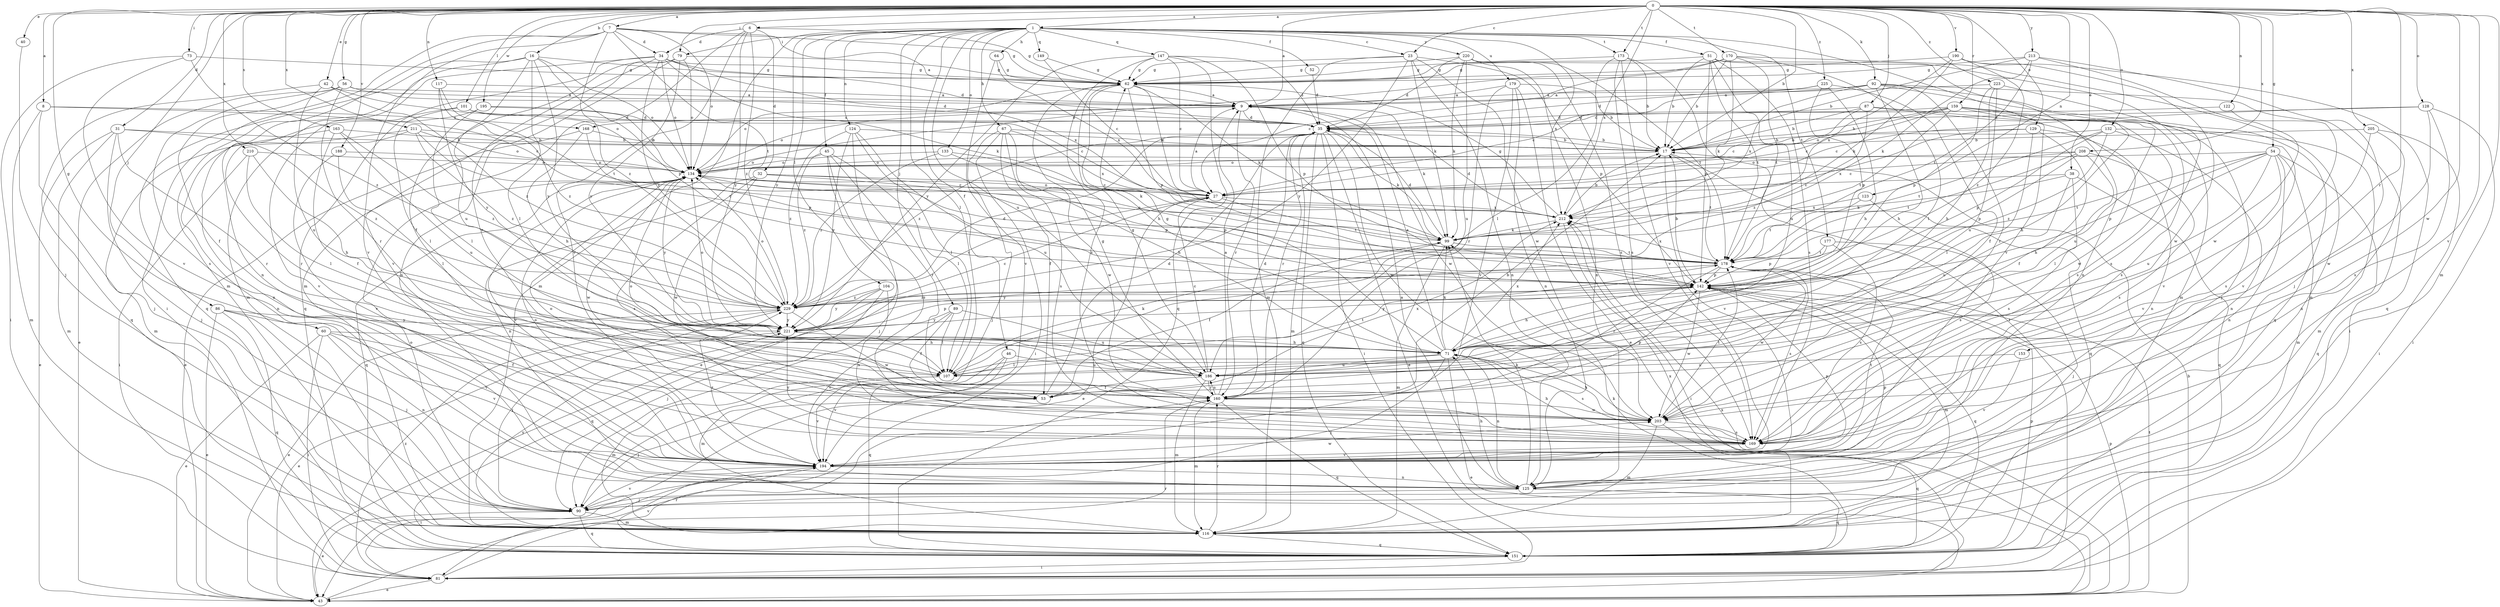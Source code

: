 strict digraph  {
0;
1;
6;
7;
8;
9;
16;
17;
23;
27;
31;
32;
34;
35;
38;
40;
42;
43;
45;
46;
51;
52;
53;
54;
56;
60;
62;
64;
67;
71;
73;
79;
81;
86;
87;
89;
90;
92;
99;
101;
104;
107;
116;
117;
122;
123;
124;
125;
128;
129;
132;
133;
134;
142;
147;
149;
151;
153;
159;
160;
163;
168;
169;
170;
173;
177;
178;
179;
186;
188;
190;
194;
195;
203;
205;
208;
210;
211;
212;
213;
220;
221;
223;
225;
229;
0 -> 1  [label=a];
0 -> 6  [label=a];
0 -> 7  [label=a];
0 -> 8  [label=a];
0 -> 9  [label=a];
0 -> 16  [label=b];
0 -> 17  [label=b];
0 -> 23  [label=c];
0 -> 31  [label=d];
0 -> 38  [label=e];
0 -> 40  [label=e];
0 -> 42  [label=e];
0 -> 54  [label=g];
0 -> 56  [label=g];
0 -> 60  [label=g];
0 -> 73  [label=i];
0 -> 79  [label=i];
0 -> 86  [label=j];
0 -> 87  [label=j];
0 -> 92  [label=k];
0 -> 101  [label=l];
0 -> 116  [label=m];
0 -> 117  [label=n];
0 -> 122  [label=n];
0 -> 123  [label=n];
0 -> 128  [label=o];
0 -> 129  [label=o];
0 -> 132  [label=o];
0 -> 153  [label=r];
0 -> 159  [label=r];
0 -> 163  [label=s];
0 -> 170  [label=t];
0 -> 173  [label=t];
0 -> 188  [label=v];
0 -> 190  [label=v];
0 -> 194  [label=v];
0 -> 195  [label=w];
0 -> 203  [label=w];
0 -> 205  [label=x];
0 -> 208  [label=x];
0 -> 210  [label=x];
0 -> 211  [label=x];
0 -> 212  [label=x];
0 -> 213  [label=y];
0 -> 223  [label=z];
0 -> 225  [label=z];
1 -> 23  [label=c];
1 -> 45  [label=f];
1 -> 46  [label=f];
1 -> 51  [label=f];
1 -> 52  [label=f];
1 -> 64  [label=h];
1 -> 67  [label=h];
1 -> 79  [label=i];
1 -> 89  [label=j];
1 -> 104  [label=l];
1 -> 107  [label=l];
1 -> 116  [label=m];
1 -> 124  [label=n];
1 -> 133  [label=o];
1 -> 147  [label=q];
1 -> 149  [label=q];
1 -> 173  [label=t];
1 -> 177  [label=t];
1 -> 179  [label=u];
1 -> 186  [label=u];
1 -> 194  [label=v];
1 -> 212  [label=x];
1 -> 220  [label=y];
1 -> 221  [label=y];
6 -> 32  [label=d];
6 -> 34  [label=d];
6 -> 62  [label=g];
6 -> 116  [label=m];
6 -> 194  [label=v];
6 -> 221  [label=y];
6 -> 229  [label=z];
7 -> 9  [label=a];
7 -> 34  [label=d];
7 -> 62  [label=g];
7 -> 81  [label=i];
7 -> 116  [label=m];
7 -> 134  [label=o];
7 -> 178  [label=t];
7 -> 194  [label=v];
7 -> 229  [label=z];
8 -> 27  [label=c];
8 -> 90  [label=j];
8 -> 116  [label=m];
8 -> 168  [label=s];
9 -> 35  [label=d];
9 -> 99  [label=k];
9 -> 134  [label=o];
9 -> 160  [label=r];
9 -> 168  [label=s];
9 -> 203  [label=w];
16 -> 62  [label=g];
16 -> 107  [label=l];
16 -> 125  [label=n];
16 -> 134  [label=o];
16 -> 142  [label=p];
16 -> 151  [label=q];
16 -> 186  [label=u];
16 -> 221  [label=y];
17 -> 134  [label=o];
17 -> 151  [label=q];
17 -> 178  [label=t];
17 -> 194  [label=v];
23 -> 62  [label=g];
23 -> 99  [label=k];
23 -> 116  [label=m];
23 -> 125  [label=n];
23 -> 142  [label=p];
23 -> 203  [label=w];
23 -> 221  [label=y];
27 -> 9  [label=a];
27 -> 43  [label=e];
27 -> 134  [label=o];
27 -> 178  [label=t];
27 -> 212  [label=x];
31 -> 17  [label=b];
31 -> 43  [label=e];
31 -> 90  [label=j];
31 -> 116  [label=m];
31 -> 160  [label=r];
31 -> 229  [label=z];
32 -> 27  [label=c];
32 -> 125  [label=n];
32 -> 142  [label=p];
32 -> 169  [label=s];
32 -> 178  [label=t];
32 -> 203  [label=w];
34 -> 35  [label=d];
34 -> 62  [label=g];
34 -> 99  [label=k];
34 -> 116  [label=m];
34 -> 134  [label=o];
34 -> 151  [label=q];
34 -> 160  [label=r];
34 -> 212  [label=x];
34 -> 229  [label=z];
35 -> 17  [label=b];
35 -> 43  [label=e];
35 -> 81  [label=i];
35 -> 99  [label=k];
35 -> 116  [label=m];
35 -> 151  [label=q];
35 -> 160  [label=r];
35 -> 203  [label=w];
35 -> 229  [label=z];
38 -> 27  [label=c];
38 -> 99  [label=k];
38 -> 151  [label=q];
38 -> 169  [label=s];
38 -> 186  [label=u];
40 -> 90  [label=j];
42 -> 9  [label=a];
42 -> 134  [label=o];
42 -> 151  [label=q];
42 -> 186  [label=u];
42 -> 229  [label=z];
43 -> 17  [label=b];
43 -> 142  [label=p];
43 -> 160  [label=r];
43 -> 178  [label=t];
43 -> 212  [label=x];
45 -> 90  [label=j];
45 -> 107  [label=l];
45 -> 134  [label=o];
45 -> 160  [label=r];
45 -> 169  [label=s];
45 -> 229  [label=z];
46 -> 116  [label=m];
46 -> 151  [label=q];
46 -> 186  [label=u];
46 -> 194  [label=v];
51 -> 17  [label=b];
51 -> 62  [label=g];
51 -> 116  [label=m];
51 -> 125  [label=n];
51 -> 142  [label=p];
51 -> 169  [label=s];
51 -> 178  [label=t];
51 -> 186  [label=u];
52 -> 35  [label=d];
53 -> 35  [label=d];
53 -> 90  [label=j];
53 -> 212  [label=x];
54 -> 107  [label=l];
54 -> 116  [label=m];
54 -> 125  [label=n];
54 -> 134  [label=o];
54 -> 142  [label=p];
54 -> 151  [label=q];
54 -> 178  [label=t];
54 -> 186  [label=u];
54 -> 194  [label=v];
56 -> 9  [label=a];
56 -> 35  [label=d];
56 -> 43  [label=e];
56 -> 53  [label=f];
56 -> 160  [label=r];
56 -> 169  [label=s];
60 -> 43  [label=e];
60 -> 53  [label=f];
60 -> 71  [label=h];
60 -> 81  [label=i];
60 -> 125  [label=n];
60 -> 194  [label=v];
62 -> 9  [label=a];
62 -> 27  [label=c];
62 -> 71  [label=h];
62 -> 99  [label=k];
62 -> 134  [label=o];
62 -> 142  [label=p];
64 -> 62  [label=g];
64 -> 194  [label=v];
64 -> 212  [label=x];
67 -> 17  [label=b];
67 -> 53  [label=f];
67 -> 81  [label=i];
67 -> 90  [label=j];
67 -> 169  [label=s];
67 -> 203  [label=w];
67 -> 212  [label=x];
71 -> 9  [label=a];
71 -> 43  [label=e];
71 -> 62  [label=g];
71 -> 90  [label=j];
71 -> 99  [label=k];
71 -> 107  [label=l];
71 -> 125  [label=n];
71 -> 169  [label=s];
71 -> 186  [label=u];
71 -> 212  [label=x];
73 -> 62  [label=g];
73 -> 81  [label=i];
73 -> 194  [label=v];
73 -> 229  [label=z];
79 -> 53  [label=f];
79 -> 62  [label=g];
79 -> 125  [label=n];
79 -> 134  [label=o];
79 -> 194  [label=v];
79 -> 221  [label=y];
81 -> 43  [label=e];
81 -> 160  [label=r];
81 -> 229  [label=z];
86 -> 43  [label=e];
86 -> 90  [label=j];
86 -> 151  [label=q];
86 -> 194  [label=v];
86 -> 221  [label=y];
87 -> 17  [label=b];
87 -> 27  [label=c];
87 -> 35  [label=d];
87 -> 169  [label=s];
87 -> 203  [label=w];
87 -> 229  [label=z];
89 -> 53  [label=f];
89 -> 107  [label=l];
89 -> 186  [label=u];
89 -> 194  [label=v];
89 -> 221  [label=y];
90 -> 43  [label=e];
90 -> 116  [label=m];
90 -> 134  [label=o];
90 -> 151  [label=q];
90 -> 194  [label=v];
92 -> 9  [label=a];
92 -> 27  [label=c];
92 -> 71  [label=h];
92 -> 81  [label=i];
92 -> 90  [label=j];
92 -> 151  [label=q];
92 -> 160  [label=r];
92 -> 212  [label=x];
99 -> 35  [label=d];
99 -> 53  [label=f];
99 -> 116  [label=m];
99 -> 134  [label=o];
99 -> 178  [label=t];
101 -> 27  [label=c];
101 -> 35  [label=d];
101 -> 107  [label=l];
101 -> 194  [label=v];
104 -> 90  [label=j];
104 -> 151  [label=q];
104 -> 169  [label=s];
104 -> 221  [label=y];
104 -> 229  [label=z];
107 -> 99  [label=k];
107 -> 116  [label=m];
107 -> 178  [label=t];
107 -> 194  [label=v];
116 -> 151  [label=q];
116 -> 160  [label=r];
116 -> 212  [label=x];
116 -> 221  [label=y];
117 -> 9  [label=a];
117 -> 178  [label=t];
117 -> 221  [label=y];
117 -> 229  [label=z];
122 -> 35  [label=d];
122 -> 194  [label=v];
123 -> 169  [label=s];
123 -> 178  [label=t];
123 -> 212  [label=x];
124 -> 17  [label=b];
124 -> 43  [label=e];
124 -> 107  [label=l];
124 -> 186  [label=u];
124 -> 221  [label=y];
124 -> 229  [label=z];
125 -> 9  [label=a];
125 -> 71  [label=h];
125 -> 90  [label=j];
125 -> 99  [label=k];
125 -> 142  [label=p];
125 -> 151  [label=q];
128 -> 27  [label=c];
128 -> 35  [label=d];
128 -> 81  [label=i];
128 -> 169  [label=s];
128 -> 203  [label=w];
129 -> 17  [label=b];
129 -> 53  [label=f];
129 -> 107  [label=l];
129 -> 125  [label=n];
129 -> 212  [label=x];
132 -> 17  [label=b];
132 -> 116  [label=m];
132 -> 125  [label=n];
132 -> 142  [label=p];
132 -> 178  [label=t];
132 -> 229  [label=z];
133 -> 71  [label=h];
133 -> 99  [label=k];
133 -> 134  [label=o];
133 -> 229  [label=z];
134 -> 27  [label=c];
134 -> 142  [label=p];
134 -> 151  [label=q];
134 -> 194  [label=v];
134 -> 203  [label=w];
134 -> 221  [label=y];
142 -> 17  [label=b];
142 -> 71  [label=h];
142 -> 116  [label=m];
142 -> 151  [label=q];
142 -> 203  [label=w];
142 -> 221  [label=y];
142 -> 229  [label=z];
147 -> 27  [label=c];
147 -> 35  [label=d];
147 -> 62  [label=g];
147 -> 142  [label=p];
147 -> 151  [label=q];
147 -> 169  [label=s];
147 -> 221  [label=y];
149 -> 27  [label=c];
149 -> 62  [label=g];
151 -> 81  [label=i];
151 -> 99  [label=k];
151 -> 142  [label=p];
151 -> 194  [label=v];
153 -> 186  [label=u];
153 -> 194  [label=v];
159 -> 17  [label=b];
159 -> 27  [label=c];
159 -> 35  [label=d];
159 -> 71  [label=h];
159 -> 134  [label=o];
159 -> 169  [label=s];
159 -> 178  [label=t];
159 -> 186  [label=u];
159 -> 194  [label=v];
160 -> 9  [label=a];
160 -> 17  [label=b];
160 -> 35  [label=d];
160 -> 62  [label=g];
160 -> 116  [label=m];
160 -> 134  [label=o];
160 -> 142  [label=p];
160 -> 151  [label=q];
160 -> 186  [label=u];
160 -> 203  [label=w];
163 -> 17  [label=b];
163 -> 53  [label=f];
163 -> 125  [label=n];
163 -> 186  [label=u];
163 -> 229  [label=z];
168 -> 17  [label=b];
168 -> 43  [label=e];
168 -> 71  [label=h];
168 -> 142  [label=p];
169 -> 71  [label=h];
169 -> 134  [label=o];
169 -> 194  [label=v];
169 -> 221  [label=y];
170 -> 17  [label=b];
170 -> 27  [label=c];
170 -> 62  [label=g];
170 -> 99  [label=k];
170 -> 107  [label=l];
170 -> 116  [label=m];
170 -> 134  [label=o];
170 -> 178  [label=t];
173 -> 17  [label=b];
173 -> 62  [label=g];
173 -> 81  [label=i];
173 -> 107  [label=l];
173 -> 169  [label=s];
173 -> 194  [label=v];
177 -> 90  [label=j];
177 -> 142  [label=p];
177 -> 169  [label=s];
177 -> 178  [label=t];
178 -> 142  [label=p];
178 -> 160  [label=r];
178 -> 169  [label=s];
178 -> 203  [label=w];
178 -> 212  [label=x];
178 -> 221  [label=y];
179 -> 9  [label=a];
179 -> 17  [label=b];
179 -> 43  [label=e];
179 -> 125  [label=n];
179 -> 160  [label=r];
179 -> 194  [label=v];
186 -> 27  [label=c];
186 -> 53  [label=f];
186 -> 62  [label=g];
186 -> 116  [label=m];
186 -> 160  [label=r];
188 -> 107  [label=l];
188 -> 134  [label=o];
188 -> 194  [label=v];
190 -> 62  [label=g];
190 -> 99  [label=k];
190 -> 151  [label=q];
190 -> 203  [label=w];
190 -> 212  [label=x];
190 -> 229  [label=z];
194 -> 81  [label=i];
194 -> 125  [label=n];
194 -> 134  [label=o];
194 -> 142  [label=p];
194 -> 178  [label=t];
194 -> 203  [label=w];
194 -> 229  [label=z];
195 -> 35  [label=d];
195 -> 107  [label=l];
195 -> 125  [label=n];
195 -> 134  [label=o];
203 -> 71  [label=h];
203 -> 116  [label=m];
203 -> 151  [label=q];
203 -> 169  [label=s];
203 -> 178  [label=t];
205 -> 17  [label=b];
205 -> 81  [label=i];
205 -> 125  [label=n];
205 -> 169  [label=s];
208 -> 27  [label=c];
208 -> 71  [label=h];
208 -> 134  [label=o];
208 -> 142  [label=p];
208 -> 169  [label=s];
208 -> 178  [label=t];
210 -> 71  [label=h];
210 -> 81  [label=i];
210 -> 107  [label=l];
210 -> 134  [label=o];
211 -> 17  [label=b];
211 -> 116  [label=m];
211 -> 134  [label=o];
211 -> 160  [label=r];
211 -> 178  [label=t];
211 -> 229  [label=z];
212 -> 17  [label=b];
212 -> 35  [label=d];
212 -> 62  [label=g];
212 -> 81  [label=i];
212 -> 99  [label=k];
213 -> 17  [label=b];
213 -> 62  [label=g];
213 -> 90  [label=j];
213 -> 99  [label=k];
213 -> 178  [label=t];
213 -> 203  [label=w];
220 -> 35  [label=d];
220 -> 62  [label=g];
220 -> 99  [label=k];
220 -> 125  [label=n];
220 -> 169  [label=s];
220 -> 178  [label=t];
220 -> 186  [label=u];
221 -> 27  [label=c];
221 -> 43  [label=e];
221 -> 71  [label=h];
221 -> 134  [label=o];
221 -> 142  [label=p];
223 -> 9  [label=a];
223 -> 71  [label=h];
223 -> 142  [label=p];
223 -> 169  [label=s];
223 -> 186  [label=u];
225 -> 9  [label=a];
225 -> 35  [label=d];
225 -> 53  [label=f];
225 -> 71  [label=h];
225 -> 142  [label=p];
229 -> 27  [label=c];
229 -> 35  [label=d];
229 -> 43  [label=e];
229 -> 90  [label=j];
229 -> 134  [label=o];
229 -> 203  [label=w];
229 -> 221  [label=y];
}
